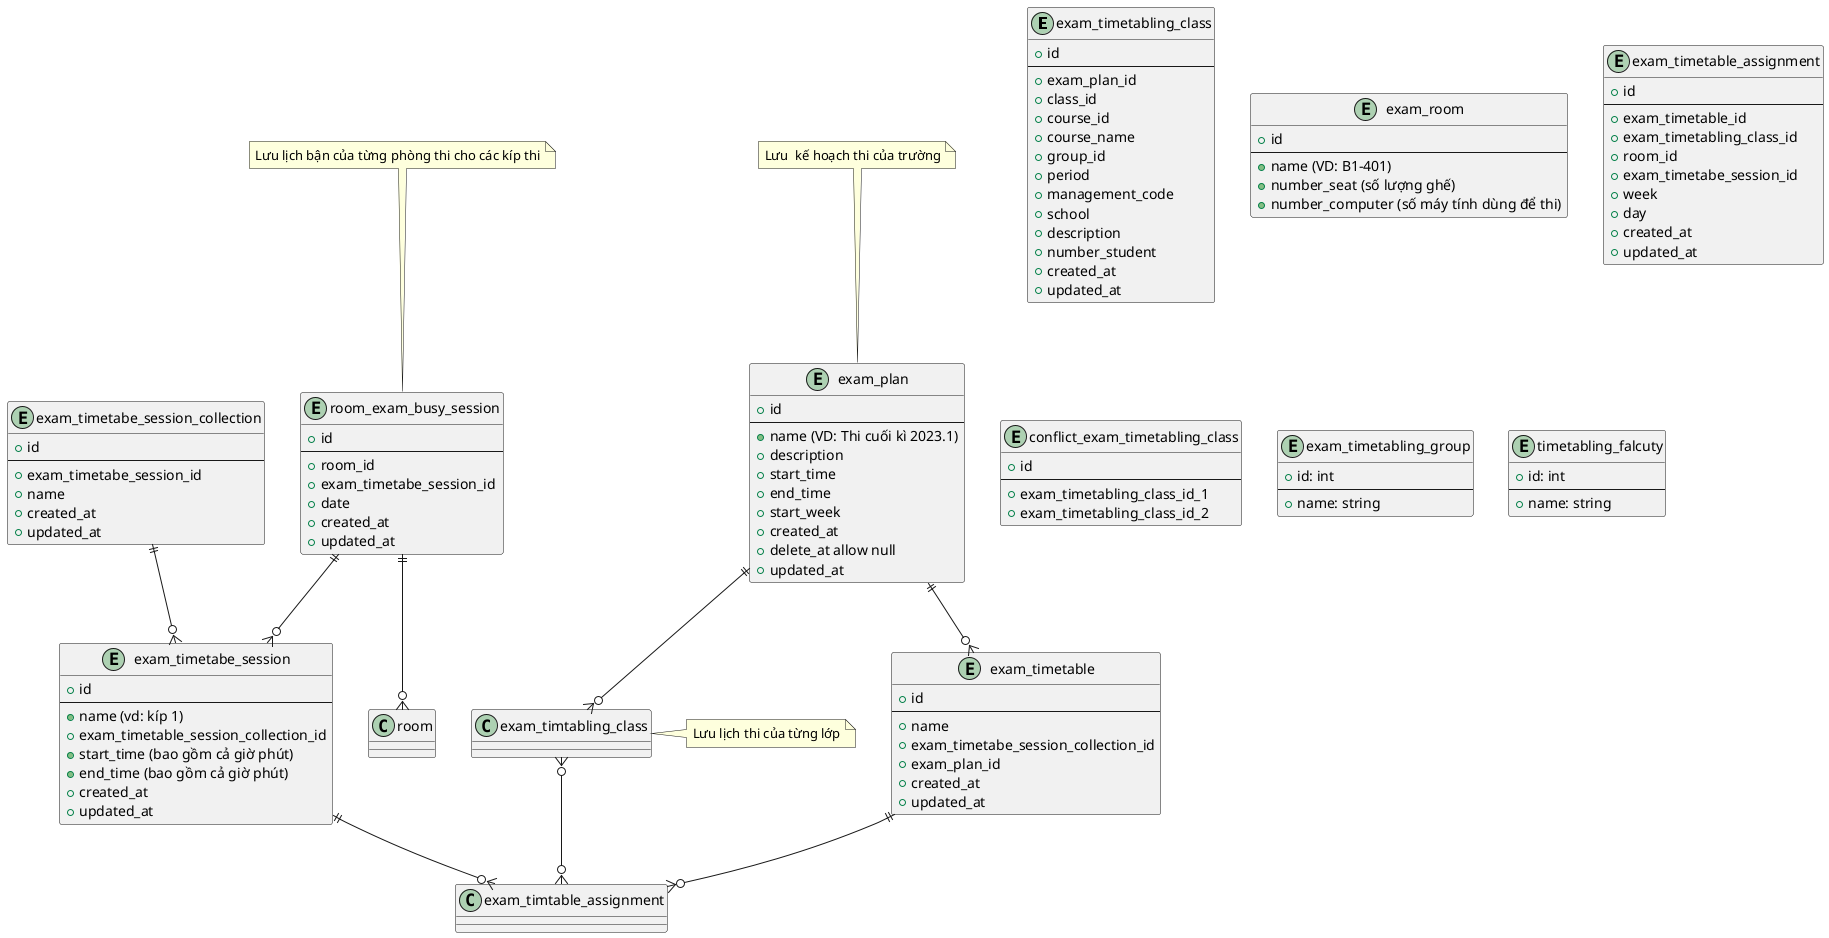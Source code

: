 @startuml

entity "exam_timetabling_class" as exam_timetabling_class {
  + id
  --
  + exam_plan_id
  + class_id
  + course_id
  + course_name
  + group_id
  + period
  + management_code
  + school
  + description
  + number_student
  + created_at
  + updated_at
}

entity "exam_plan" as exam_plan {
  + id
  --
  + name (VD: Thi cuối kì 2023.1)
  + description
  + start_time
  + end_time
  + start_week
  + created_at
  + delete_at allow null
  + updated_at
}

entity "exam_timetabe_session" as exam_timetabe_session {
  + id
  --
  + name (vd: kíp 1)
  + exam_timetable_session_collection_id
  + start_time (bao gồm cả giờ phút)
  + end_time (bao gồm cả giờ phút)
  + created_at
  + updated_at
}

entity "exam_timetabe_session_collection" as exam_timetabe_session_collection {
  + id
  --
  + exam_timetabe_session_id
  + name
  + created_at
  + updated_at
}

entity "exam_room" as exam_room {
  + id
  --
  + name (VD: B1-401)
  + number_seat (số lượng ghế)
  + number_computer (số máy tính dùng để thi)
}

entity "room_exam_busy_session" as room_exam_busy_session {
  + id
  --
  + room_id
  + exam_timetabe_session_id
  + date
  + created_at
  + updated_at
}

entity "exam_timetable" as exam_timtable {
  + id
  --
  + name
  + exam_timetabe_session_collection_id
  + exam_plan_id
  + created_at
  + updated_at
}

entity "exam_timetable_assignment" as exam_timetable_assignment {
  + id
  --
  + exam_timetable_id
  + exam_timetabling_class_id
  + room_id
  + exam_timetabe_session_id
  + week
  + day
  + created_at
  + updated_at
}

entity "conflict_exam_timetabling_class" as conflict_exam_timetabling_class {
  + id
  --
  + exam_timetabling_class_id_1
  + exam_timetabling_class_id_2
}

entity "exam_timetabling_group" as exam_timetabling_group {
  + id: int
  --
  + name: string
}

entity "timetabling_falcuty" as timetabling_falcuty {
  + id: int
  --
  + name: string
}



room_exam_busy_session ||--o{ room
room_exam_busy_session ||--o{ exam_timetabe_session

exam_plan ||--o{ exam_timtabling_class
exam_plan ||--o{ exam_timtable

exam_timtable ||--o{ exam_timtable_assignment
exam_timtabling_class }o--o{ exam_timtable_assignment
exam_timetabe_session ||--o{ exam_timtable_assignment

exam_timetabe_session_collection ||--o{ exam_timetabe_session

note right of exam_timtabling_class
  Lưu lịch thi của từng lớp
end note

note top of exam_plan
  Lưu  kế hoạch thi của trường
end note

note top of room_exam_busy_session
  Lưu lịch bận của từng phòng thi cho các kíp thi
end note

@endumlx
